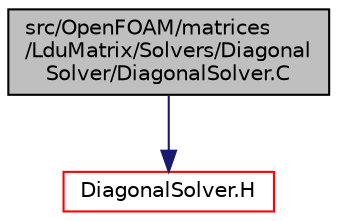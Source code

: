 digraph "src/OpenFOAM/matrices/LduMatrix/Solvers/DiagonalSolver/DiagonalSolver.C"
{
  bgcolor="transparent";
  edge [fontname="Helvetica",fontsize="10",labelfontname="Helvetica",labelfontsize="10"];
  node [fontname="Helvetica",fontsize="10",shape=record];
  Node1 [label="src/OpenFOAM/matrices\l/LduMatrix/Solvers/Diagonal\lSolver/DiagonalSolver.C",height=0.2,width=0.4,color="black", fillcolor="grey75", style="filled", fontcolor="black"];
  Node1 -> Node2 [color="midnightblue",fontsize="10",style="solid",fontname="Helvetica"];
  Node2 [label="DiagonalSolver.H",height=0.2,width=0.4,color="red",URL="$a08347.html"];
}
